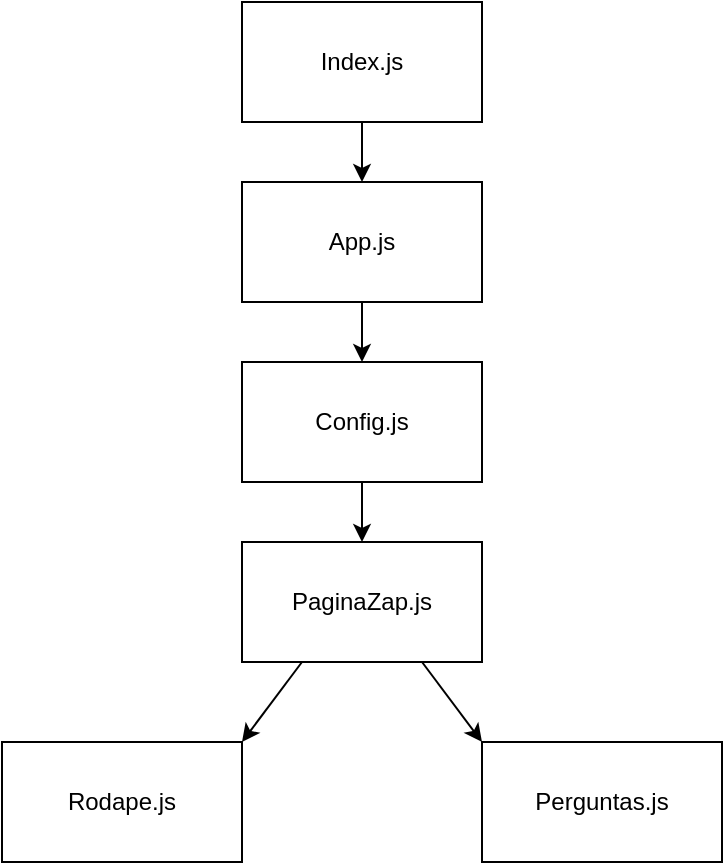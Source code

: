 <mxfile>
    <diagram id="zKDer8avlnA6oCDKcXl4" name="Página-1">
        <mxGraphModel dx="1082" dy="771" grid="1" gridSize="10" guides="1" tooltips="1" connect="1" arrows="1" fold="1" page="1" pageScale="1" pageWidth="827" pageHeight="1169" math="0" shadow="0">
            <root>
                <mxCell id="0"/>
                <mxCell id="1" parent="0"/>
                <mxCell id="10" style="edgeStyle=none;html=1;exitX=0.5;exitY=1;exitDx=0;exitDy=0;entryX=0.5;entryY=0;entryDx=0;entryDy=0;" edge="1" parent="1" source="2" target="3">
                    <mxGeometry relative="1" as="geometry"/>
                </mxCell>
                <mxCell id="2" value="Index.js" style="rounded=0;whiteSpace=wrap;html=1;" vertex="1" parent="1">
                    <mxGeometry x="354" y="90" width="120" height="60" as="geometry"/>
                </mxCell>
                <mxCell id="11" style="edgeStyle=none;html=1;exitX=0.5;exitY=1;exitDx=0;exitDy=0;entryX=0.5;entryY=0;entryDx=0;entryDy=0;" edge="1" parent="1" source="3" target="4">
                    <mxGeometry relative="1" as="geometry"/>
                </mxCell>
                <mxCell id="3" value="App.js" style="rounded=0;whiteSpace=wrap;html=1;" vertex="1" parent="1">
                    <mxGeometry x="354" y="180" width="120" height="60" as="geometry"/>
                </mxCell>
                <mxCell id="12" style="edgeStyle=none;html=1;exitX=0.5;exitY=1;exitDx=0;exitDy=0;entryX=0.5;entryY=0;entryDx=0;entryDy=0;" edge="1" parent="1" source="4" target="5">
                    <mxGeometry relative="1" as="geometry"/>
                </mxCell>
                <mxCell id="4" value="Config.js" style="rounded=0;whiteSpace=wrap;html=1;" vertex="1" parent="1">
                    <mxGeometry x="354" y="270" width="120" height="60" as="geometry"/>
                </mxCell>
                <mxCell id="8" style="edgeStyle=none;html=1;exitX=0.25;exitY=1;exitDx=0;exitDy=0;entryX=1;entryY=0;entryDx=0;entryDy=0;" edge="1" parent="1" source="5" target="6">
                    <mxGeometry relative="1" as="geometry"/>
                </mxCell>
                <mxCell id="9" style="edgeStyle=none;html=1;exitX=0.75;exitY=1;exitDx=0;exitDy=0;entryX=0;entryY=0;entryDx=0;entryDy=0;" edge="1" parent="1" source="5" target="7">
                    <mxGeometry relative="1" as="geometry"/>
                </mxCell>
                <mxCell id="5" value="PaginaZap.js" style="rounded=0;whiteSpace=wrap;html=1;" vertex="1" parent="1">
                    <mxGeometry x="354" y="360" width="120" height="60" as="geometry"/>
                </mxCell>
                <mxCell id="6" value="Rodape.js" style="rounded=0;whiteSpace=wrap;html=1;" vertex="1" parent="1">
                    <mxGeometry x="234" y="460" width="120" height="60" as="geometry"/>
                </mxCell>
                <mxCell id="7" value="Perguntas.js" style="rounded=0;whiteSpace=wrap;html=1;" vertex="1" parent="1">
                    <mxGeometry x="474" y="460" width="120" height="60" as="geometry"/>
                </mxCell>
            </root>
        </mxGraphModel>
    </diagram>
</mxfile>